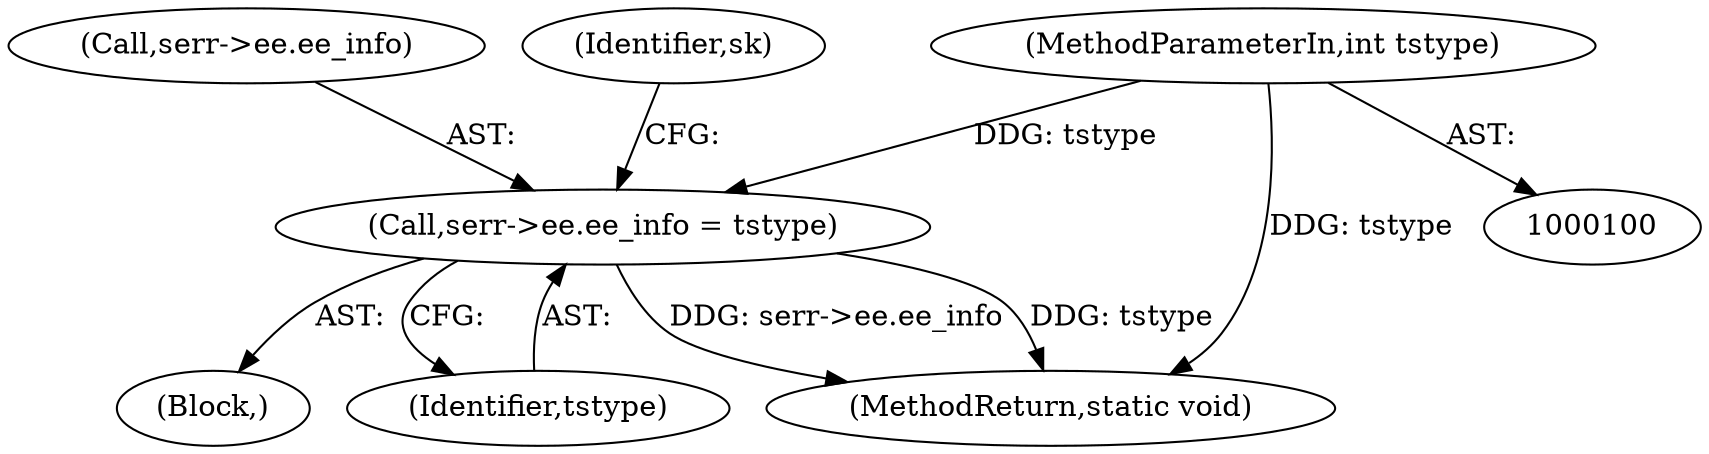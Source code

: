 digraph "1_linux_4ef1b2869447411ad3ef91ad7d4891a83c1a509a@del" {
"1000103" [label="(MethodParameterIn,int tstype)"];
"1000131" [label="(Call,serr->ee.ee_info = tstype)"];
"1000104" [label="(Block,)"];
"1000132" [label="(Call,serr->ee.ee_info)"];
"1000137" [label="(Identifier,tstype)"];
"1000131" [label="(Call,serr->ee.ee_info = tstype)"];
"1000141" [label="(Identifier,sk)"];
"1000103" [label="(MethodParameterIn,int tstype)"];
"1000185" [label="(MethodReturn,static void)"];
"1000103" -> "1000100"  [label="AST: "];
"1000103" -> "1000185"  [label="DDG: tstype"];
"1000103" -> "1000131"  [label="DDG: tstype"];
"1000131" -> "1000104"  [label="AST: "];
"1000131" -> "1000137"  [label="CFG: "];
"1000132" -> "1000131"  [label="AST: "];
"1000137" -> "1000131"  [label="AST: "];
"1000141" -> "1000131"  [label="CFG: "];
"1000131" -> "1000185"  [label="DDG: serr->ee.ee_info"];
"1000131" -> "1000185"  [label="DDG: tstype"];
}

